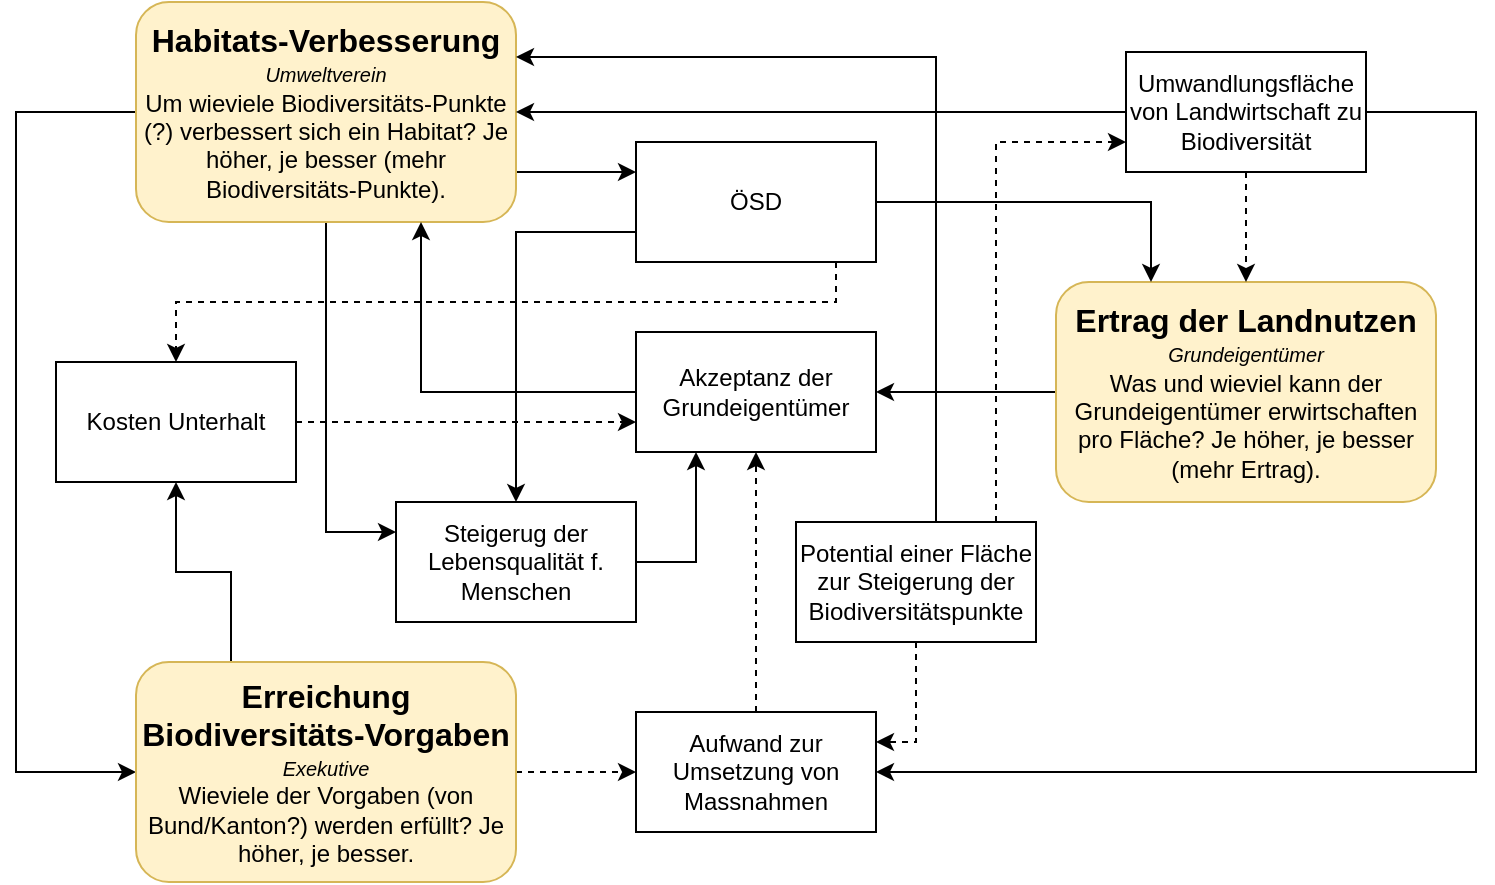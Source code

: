 <mxfile version="26.2.3">
  <diagram name="Page-1" id="kgKYdRAnwixixqKFMqlb">
    <mxGraphModel dx="788" dy="519" grid="1" gridSize="10" guides="1" tooltips="1" connect="1" arrows="1" fold="1" page="1" pageScale="1" pageWidth="850" pageHeight="1100" math="0" shadow="0">
      <root>
        <mxCell id="0" />
        <mxCell id="1" parent="0" />
        <mxCell id="MrkeKGCuMLqLnaOiC5iF-7" style="edgeStyle=orthogonalEdgeStyle;rounded=0;orthogonalLoop=1;jettySize=auto;html=1;entryX=1;entryY=0.5;entryDx=0;entryDy=0;" edge="1" parent="1" source="sEUJc0V9VYMRzwjmS536-1" target="MrkeKGCuMLqLnaOiC5iF-5">
          <mxGeometry relative="1" as="geometry" />
        </mxCell>
        <mxCell id="sEUJc0V9VYMRzwjmS536-1" value="&lt;b&gt;&lt;font style=&quot;font-size: 16px;&quot;&gt;Ertrag der Landnutzen&lt;/font&gt;&lt;/b&gt;&lt;div&gt;&lt;font size=&quot;1&quot;&gt;&lt;i&gt;Grundeigentümer&lt;/i&gt;&lt;/font&gt;&lt;br&gt;&lt;div&gt;Was und wieviel kann der Grundeigentümer erwirtschaften pro Fläche? Je höher, je besser (mehr Ertrag).&lt;/div&gt;&lt;/div&gt;" style="rounded=1;whiteSpace=wrap;html=1;fillColor=#fff2cc;strokeColor=#d6b656;" parent="1" vertex="1">
          <mxGeometry x="560" y="210" width="190" height="110" as="geometry" />
        </mxCell>
        <mxCell id="nLU-GLhrh0NxpJ9PCiuH-1" style="edgeStyle=orthogonalEdgeStyle;rounded=0;orthogonalLoop=1;jettySize=auto;html=1;entryX=0;entryY=0.5;entryDx=0;entryDy=0;" parent="1" source="sEUJc0V9VYMRzwjmS536-2" target="sEUJc0V9VYMRzwjmS536-3" edge="1">
          <mxGeometry relative="1" as="geometry">
            <Array as="points">
              <mxPoint x="40" y="125" />
              <mxPoint x="40" y="455" />
            </Array>
          </mxGeometry>
        </mxCell>
        <mxCell id="MrkeKGCuMLqLnaOiC5iF-15" style="edgeStyle=orthogonalEdgeStyle;rounded=0;orthogonalLoop=1;jettySize=auto;html=1;entryX=0;entryY=0.25;entryDx=0;entryDy=0;exitX=0.992;exitY=0.836;exitDx=0;exitDy=0;exitPerimeter=0;" edge="1" parent="1" source="sEUJc0V9VYMRzwjmS536-2" target="MrkeKGCuMLqLnaOiC5iF-12">
          <mxGeometry relative="1" as="geometry">
            <Array as="points">
              <mxPoint x="289" y="155" />
            </Array>
          </mxGeometry>
        </mxCell>
        <mxCell id="MrkeKGCuMLqLnaOiC5iF-21" style="edgeStyle=orthogonalEdgeStyle;rounded=0;orthogonalLoop=1;jettySize=auto;html=1;entryX=0;entryY=0.25;entryDx=0;entryDy=0;" edge="1" parent="1" source="sEUJc0V9VYMRzwjmS536-2" target="MrkeKGCuMLqLnaOiC5iF-20">
          <mxGeometry relative="1" as="geometry">
            <Array as="points">
              <mxPoint x="195" y="335" />
            </Array>
          </mxGeometry>
        </mxCell>
        <mxCell id="sEUJc0V9VYMRzwjmS536-2" value="&lt;b&gt;&lt;font style=&quot;font-size: 16px;&quot;&gt;Habitats-Verbesserung&lt;/font&gt;&lt;/b&gt;&lt;div&gt;&lt;font size=&quot;1&quot;&gt;&lt;i&gt;Umweltverein&lt;/i&gt;&lt;/font&gt;&lt;br&gt;&lt;div&gt;Um wieviele Biodiversitäts-Punkte (?) verbessert sich ein Habitat? Je höher, je besser (mehr Biodiversitäts-Punkte).&lt;/div&gt;&lt;/div&gt;" style="rounded=1;whiteSpace=wrap;html=1;fillColor=#fff2cc;strokeColor=#d6b656;" parent="1" vertex="1">
          <mxGeometry x="100" y="70" width="190" height="110" as="geometry" />
        </mxCell>
        <mxCell id="MrkeKGCuMLqLnaOiC5iF-10" style="edgeStyle=orthogonalEdgeStyle;rounded=0;orthogonalLoop=1;jettySize=auto;html=1;entryX=0;entryY=0.5;entryDx=0;entryDy=0;dashed=1;" edge="1" parent="1" source="sEUJc0V9VYMRzwjmS536-3" target="MrkeKGCuMLqLnaOiC5iF-8">
          <mxGeometry relative="1" as="geometry" />
        </mxCell>
        <mxCell id="MrkeKGCuMLqLnaOiC5iF-17" style="edgeStyle=orthogonalEdgeStyle;rounded=0;orthogonalLoop=1;jettySize=auto;html=1;entryX=0.5;entryY=1;entryDx=0;entryDy=0;exitX=0.25;exitY=0;exitDx=0;exitDy=0;" edge="1" parent="1" source="sEUJc0V9VYMRzwjmS536-3" target="MrkeKGCuMLqLnaOiC5iF-16">
          <mxGeometry relative="1" as="geometry" />
        </mxCell>
        <mxCell id="sEUJc0V9VYMRzwjmS536-3" value="&lt;b&gt;&lt;font style=&quot;font-size: 16px;&quot;&gt;Erreichung Biodiversitäts-Vorgaben&lt;/font&gt;&lt;/b&gt;&lt;div&gt;&lt;font size=&quot;1&quot;&gt;&lt;i&gt;Exekutive&lt;/i&gt;&lt;/font&gt;&lt;br&gt;&lt;div&gt;Wieviele der Vorgaben (von Bund/Kanton?) werden erfüllt? Je höher, je besser.&lt;/div&gt;&lt;/div&gt;" style="rounded=1;whiteSpace=wrap;html=1;fillColor=#fff2cc;strokeColor=#d6b656;" parent="1" vertex="1">
          <mxGeometry x="100" y="400" width="190" height="110" as="geometry" />
        </mxCell>
        <mxCell id="MrkeKGCuMLqLnaOiC5iF-2" style="edgeStyle=orthogonalEdgeStyle;rounded=0;orthogonalLoop=1;jettySize=auto;html=1;entryX=1;entryY=0.5;entryDx=0;entryDy=0;" edge="1" parent="1" source="MrkeKGCuMLqLnaOiC5iF-1" target="sEUJc0V9VYMRzwjmS536-2">
          <mxGeometry relative="1" as="geometry" />
        </mxCell>
        <mxCell id="MrkeKGCuMLqLnaOiC5iF-3" style="edgeStyle=orthogonalEdgeStyle;rounded=0;orthogonalLoop=1;jettySize=auto;html=1;entryX=0.5;entryY=0;entryDx=0;entryDy=0;dashed=1;" edge="1" parent="1" source="MrkeKGCuMLqLnaOiC5iF-1" target="sEUJc0V9VYMRzwjmS536-1">
          <mxGeometry relative="1" as="geometry" />
        </mxCell>
        <mxCell id="MrkeKGCuMLqLnaOiC5iF-11" style="edgeStyle=orthogonalEdgeStyle;rounded=0;orthogonalLoop=1;jettySize=auto;html=1;entryX=1;entryY=0.5;entryDx=0;entryDy=0;exitX=1;exitY=0.5;exitDx=0;exitDy=0;" edge="1" parent="1" source="MrkeKGCuMLqLnaOiC5iF-1" target="MrkeKGCuMLqLnaOiC5iF-8">
          <mxGeometry relative="1" as="geometry">
            <Array as="points">
              <mxPoint x="770" y="125" />
              <mxPoint x="770" y="455" />
            </Array>
          </mxGeometry>
        </mxCell>
        <mxCell id="MrkeKGCuMLqLnaOiC5iF-1" value="Umwandlungsfläche von Landwirtschaft zu Biodiversität" style="rounded=0;whiteSpace=wrap;html=1;" vertex="1" parent="1">
          <mxGeometry x="595" y="95" width="120" height="60" as="geometry" />
        </mxCell>
        <mxCell id="MrkeKGCuMLqLnaOiC5iF-6" style="edgeStyle=orthogonalEdgeStyle;rounded=0;orthogonalLoop=1;jettySize=auto;html=1;entryX=0.75;entryY=1;entryDx=0;entryDy=0;" edge="1" parent="1" source="MrkeKGCuMLqLnaOiC5iF-5" target="sEUJc0V9VYMRzwjmS536-2">
          <mxGeometry relative="1" as="geometry">
            <mxPoint x="380" y="330" as="targetPoint" />
          </mxGeometry>
        </mxCell>
        <mxCell id="MrkeKGCuMLqLnaOiC5iF-5" value="Akzeptanz der Grundeigentümer" style="rounded=0;whiteSpace=wrap;html=1;" vertex="1" parent="1">
          <mxGeometry x="350" y="235" width="120" height="60" as="geometry" />
        </mxCell>
        <mxCell id="MrkeKGCuMLqLnaOiC5iF-9" style="edgeStyle=orthogonalEdgeStyle;rounded=0;orthogonalLoop=1;jettySize=auto;html=1;entryX=0.5;entryY=1;entryDx=0;entryDy=0;dashed=1;" edge="1" parent="1" source="MrkeKGCuMLqLnaOiC5iF-8" target="MrkeKGCuMLqLnaOiC5iF-5">
          <mxGeometry relative="1" as="geometry" />
        </mxCell>
        <mxCell id="MrkeKGCuMLqLnaOiC5iF-8" value="Aufwand zur Umsetzung von Massnahmen" style="rounded=0;whiteSpace=wrap;html=1;" vertex="1" parent="1">
          <mxGeometry x="350" y="425" width="120" height="60" as="geometry" />
        </mxCell>
        <mxCell id="MrkeKGCuMLqLnaOiC5iF-13" style="edgeStyle=orthogonalEdgeStyle;rounded=0;orthogonalLoop=1;jettySize=auto;html=1;entryX=0.25;entryY=0;entryDx=0;entryDy=0;" edge="1" parent="1" source="MrkeKGCuMLqLnaOiC5iF-12" target="sEUJc0V9VYMRzwjmS536-1">
          <mxGeometry relative="1" as="geometry" />
        </mxCell>
        <mxCell id="MrkeKGCuMLqLnaOiC5iF-19" style="edgeStyle=orthogonalEdgeStyle;rounded=0;orthogonalLoop=1;jettySize=auto;html=1;entryX=0.5;entryY=0;entryDx=0;entryDy=0;dashed=1;" edge="1" parent="1" source="MrkeKGCuMLqLnaOiC5iF-12" target="MrkeKGCuMLqLnaOiC5iF-16">
          <mxGeometry relative="1" as="geometry">
            <Array as="points">
              <mxPoint x="450" y="220" />
              <mxPoint x="120" y="220" />
            </Array>
          </mxGeometry>
        </mxCell>
        <mxCell id="MrkeKGCuMLqLnaOiC5iF-23" style="edgeStyle=orthogonalEdgeStyle;rounded=0;orthogonalLoop=1;jettySize=auto;html=1;entryX=0.5;entryY=0;entryDx=0;entryDy=0;exitX=0;exitY=0.75;exitDx=0;exitDy=0;" edge="1" parent="1" source="MrkeKGCuMLqLnaOiC5iF-12" target="MrkeKGCuMLqLnaOiC5iF-20">
          <mxGeometry relative="1" as="geometry" />
        </mxCell>
        <mxCell id="MrkeKGCuMLqLnaOiC5iF-12" value="ÖSD" style="rounded=0;whiteSpace=wrap;html=1;" vertex="1" parent="1">
          <mxGeometry x="350" y="140" width="120" height="60" as="geometry" />
        </mxCell>
        <mxCell id="MrkeKGCuMLqLnaOiC5iF-18" style="edgeStyle=orthogonalEdgeStyle;rounded=0;orthogonalLoop=1;jettySize=auto;html=1;entryX=0;entryY=0.75;entryDx=0;entryDy=0;dashed=1;" edge="1" parent="1" source="MrkeKGCuMLqLnaOiC5iF-16" target="MrkeKGCuMLqLnaOiC5iF-5">
          <mxGeometry relative="1" as="geometry" />
        </mxCell>
        <mxCell id="MrkeKGCuMLqLnaOiC5iF-16" value="Kosten Unterhalt" style="rounded=0;whiteSpace=wrap;html=1;" vertex="1" parent="1">
          <mxGeometry x="60" y="250" width="120" height="60" as="geometry" />
        </mxCell>
        <mxCell id="MrkeKGCuMLqLnaOiC5iF-22" style="edgeStyle=orthogonalEdgeStyle;rounded=0;orthogonalLoop=1;jettySize=auto;html=1;entryX=0.25;entryY=1;entryDx=0;entryDy=0;exitX=1;exitY=0.5;exitDx=0;exitDy=0;" edge="1" parent="1" source="MrkeKGCuMLqLnaOiC5iF-20" target="MrkeKGCuMLqLnaOiC5iF-5">
          <mxGeometry relative="1" as="geometry" />
        </mxCell>
        <mxCell id="MrkeKGCuMLqLnaOiC5iF-20" value="Steigerug der Lebensqualität f. Menschen" style="rounded=0;whiteSpace=wrap;html=1;" vertex="1" parent="1">
          <mxGeometry x="230" y="320" width="120" height="60" as="geometry" />
        </mxCell>
        <mxCell id="MrkeKGCuMLqLnaOiC5iF-25" style="edgeStyle=orthogonalEdgeStyle;rounded=0;orthogonalLoop=1;jettySize=auto;html=1;entryX=0;entryY=0.75;entryDx=0;entryDy=0;dashed=1;" edge="1" parent="1" source="MrkeKGCuMLqLnaOiC5iF-24" target="MrkeKGCuMLqLnaOiC5iF-1">
          <mxGeometry relative="1" as="geometry">
            <Array as="points">
              <mxPoint x="530" y="140" />
            </Array>
          </mxGeometry>
        </mxCell>
        <mxCell id="MrkeKGCuMLqLnaOiC5iF-26" style="edgeStyle=orthogonalEdgeStyle;rounded=0;orthogonalLoop=1;jettySize=auto;html=1;entryX=1;entryY=0.25;entryDx=0;entryDy=0;" edge="1" parent="1" source="MrkeKGCuMLqLnaOiC5iF-24" target="sEUJc0V9VYMRzwjmS536-2">
          <mxGeometry relative="1" as="geometry">
            <Array as="points">
              <mxPoint x="500" y="98" />
            </Array>
          </mxGeometry>
        </mxCell>
        <mxCell id="MrkeKGCuMLqLnaOiC5iF-27" style="edgeStyle=orthogonalEdgeStyle;rounded=0;orthogonalLoop=1;jettySize=auto;html=1;entryX=1;entryY=0.25;entryDx=0;entryDy=0;dashed=1;" edge="1" parent="1" source="MrkeKGCuMLqLnaOiC5iF-24" target="MrkeKGCuMLqLnaOiC5iF-8">
          <mxGeometry relative="1" as="geometry" />
        </mxCell>
        <mxCell id="MrkeKGCuMLqLnaOiC5iF-24" value="Potential einer Fläche zur Steigerung der Biodiversitätspunkte" style="rounded=0;whiteSpace=wrap;html=1;" vertex="1" parent="1">
          <mxGeometry x="430" y="330" width="120" height="60" as="geometry" />
        </mxCell>
      </root>
    </mxGraphModel>
  </diagram>
</mxfile>
